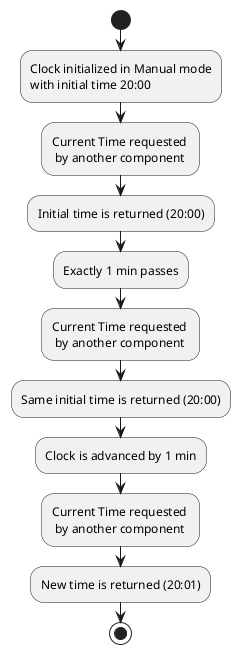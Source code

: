 @startuml
start
:Clock initialized in Manual mode\nwith initial time 20:00;

:Current Time requested \n by another component;

:Initial time is returned (20:00);

:Exactly 1 min passes;

:Current Time requested \n by another component;

:Same initial time is returned (20:00);

:Clock is advanced by 1 min;

:Current Time requested \n by another component;

:New time is returned (20:01);

stop
@enduml
